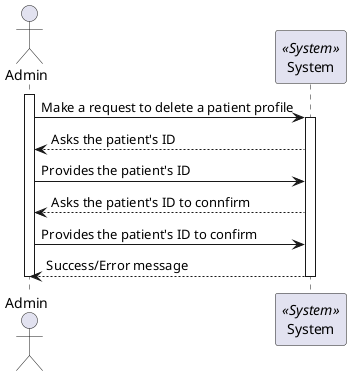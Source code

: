 ```plantuml
@startuml Process_View
actor Admin 
participant System <<System>>

activate Admin

Admin -> System: Make a request to delete a patient profile
activate System
System --> Admin : Asks the patient's ID
Admin -> System: Provides the patient's ID
System --> Admin : Asks the patient's ID to connfirm
Admin -> System: Provides the patient's ID to confirm
System --> Admin : Success/Error message
deactivate System
deactivate Admin

@enduml
```